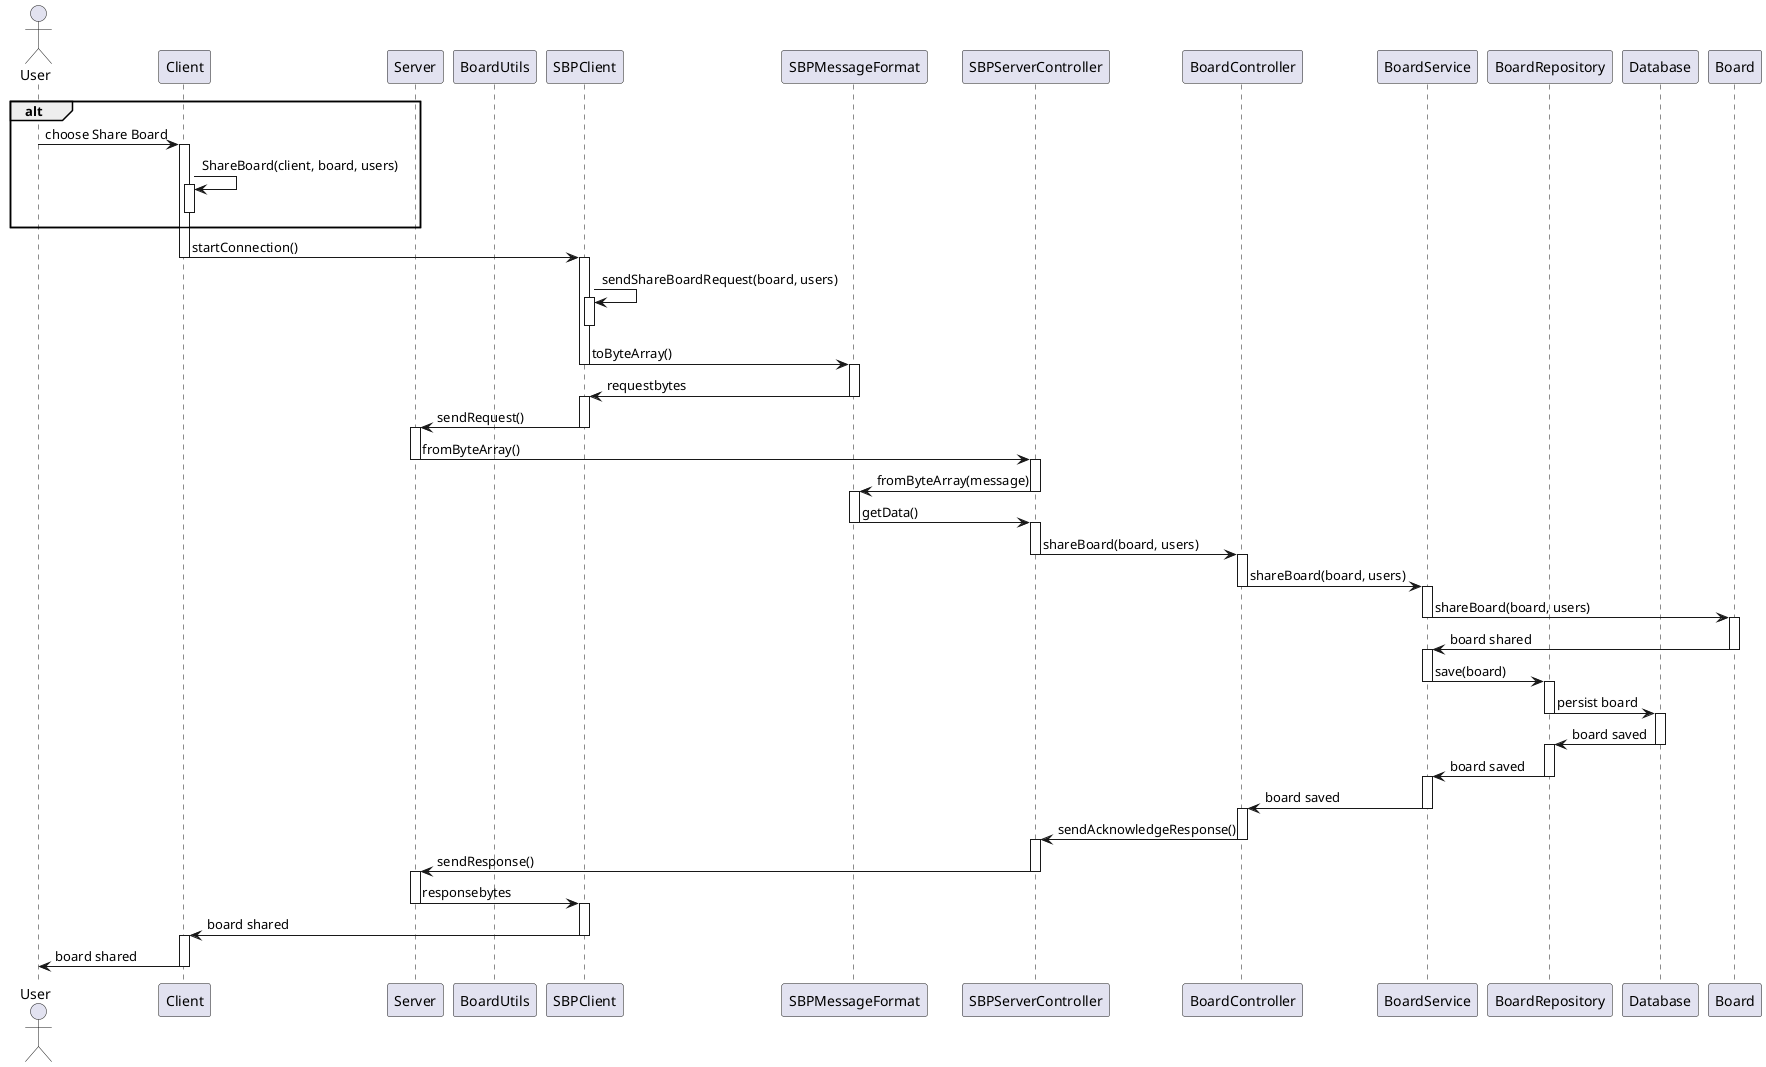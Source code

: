 @startuml
actor User
participant Client as ui
participant Server as app
participant BoardUtils
participant SBPClient
participant SBPMessageFormat
participant SBPServerController
participant BoardController
participant BoardService
participant BoardRepository
participant Database

alt
User -> ui: choose Share Board
activate ui
ui -> ui: ShareBoard(client, board, users)
activate ui
deactivate ui
end alt
ui -> SBPClient: startConnection()
deactivate ui
activate SBPClient
SBPClient -> SBPClient: sendShareBoardRequest(board, users)
activate SBPClient
deactivate SBPClient
SBPClient -> SBPMessageFormat: toByteArray()
deactivate SBPClient
activate SBPMessageFormat
SBPMessageFormat -> SBPClient: requestbytes
deactivate SBPMessageFormat
activate SBPClient
SBPClient -> app: sendRequest()
deactivate SBPClient
activate app
app -> SBPServerController: fromByteArray()
deactivate app
activate SBPServerController
SBPServerController -> SBPMessageFormat: fromByteArray(message)
deactivate SBPServerController
activate SBPMessageFormat
SBPMessageFormat -> SBPServerController: getData()
deactivate SBPMessageFormat
activate SBPServerController
SBPServerController -> BoardController: shareBoard(board, users)
deactivate SBPServerController
activate BoardController
BoardController -> BoardService: shareBoard(board, users)
deactivate BoardController
activate BoardService
BoardService -> Board: shareBoard(board, users)
deactivate BoardService
activate Board
Board -> BoardService: board shared
deactivate Board
activate BoardService
BoardService -> BoardRepository: save(board)
deactivate BoardService
activate BoardRepository
BoardRepository -> Database: persist board
deactivate BoardRepository
activate Database
Database -> BoardRepository: board saved
deactivate Database
activate BoardRepository
BoardRepository -> BoardService: board saved
deactivate BoardRepository
activate BoardService
BoardService -> BoardController: board saved
deactivate BoardService
activate BoardController
BoardController -> SBPServerController: sendAcknowledgeResponse()
deactivate BoardController
activate SBPServerController
SBPServerController -> app: sendResponse()
deactivate SBPServerController
activate app
app -> SBPClient: responsebytes
deactivate app
activate SBPClient
SBPClient -> ui: board shared
deactivate SBPClient
activate ui
ui -> User: board shared
deactivate ui
@enduml